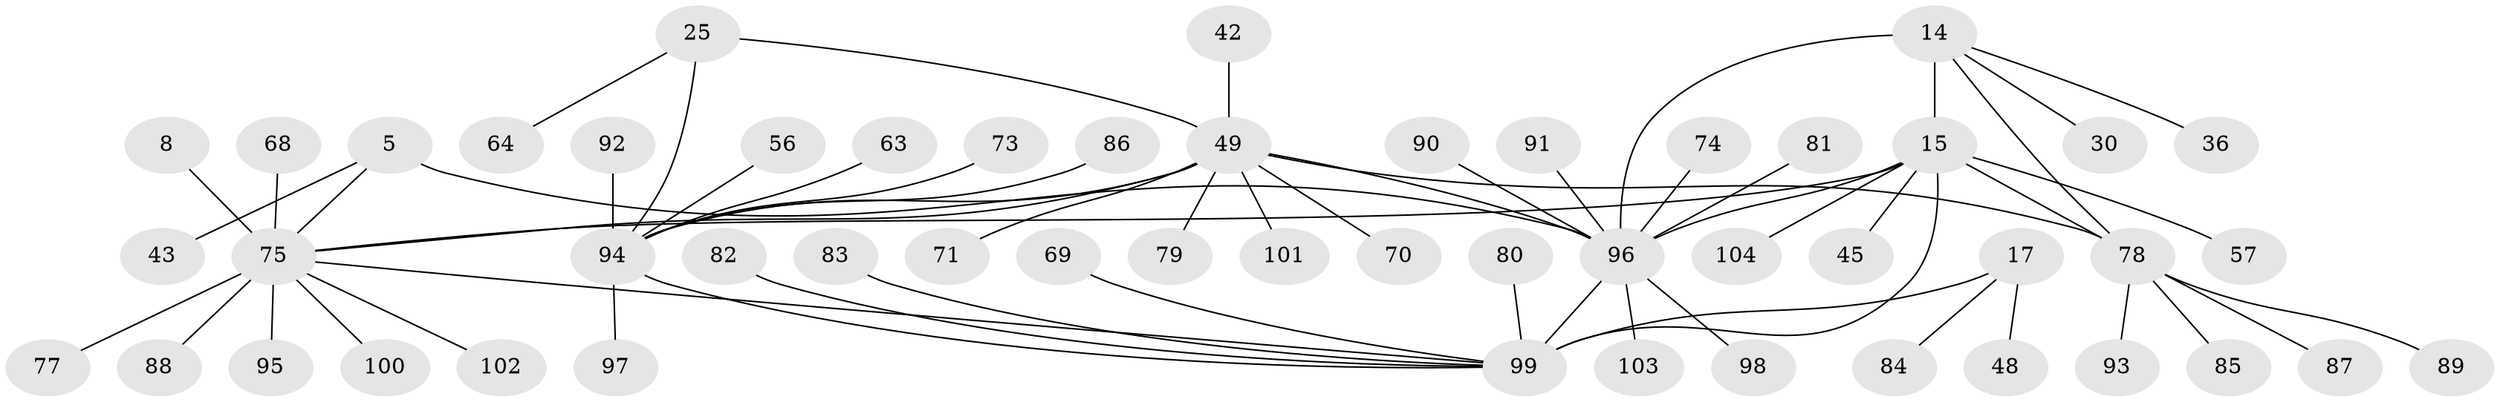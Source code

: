 // original degree distribution, {10: 0.038461538461538464, 6: 0.028846153846153848, 9: 0.028846153846153848, 4: 0.038461538461538464, 7: 0.028846153846153848, 16: 0.009615384615384616, 5: 0.038461538461538464, 8: 0.019230769230769232, 15: 0.009615384615384616, 1: 0.5769230769230769, 2: 0.15384615384615385, 3: 0.028846153846153848}
// Generated by graph-tools (version 1.1) at 2025/54/03/09/25 04:54:40]
// undirected, 52 vertices, 60 edges
graph export_dot {
graph [start="1"]
  node [color=gray90,style=filled];
  5 [super="+2"];
  8 [super="+6"];
  14 [super="+13"];
  15 [super="+11"];
  17 [super="+16"];
  25 [super="+22"];
  30;
  36;
  42;
  43;
  45;
  48;
  49 [super="+24"];
  56;
  57;
  63 [super="+61"];
  64;
  68;
  69 [super="+67"];
  70;
  71;
  73;
  74 [super="+29"];
  75 [super="+51+10+47+50+53"];
  77;
  78 [super="+72"];
  79;
  80;
  81;
  82;
  83;
  84;
  85;
  86 [super="+40"];
  87;
  88;
  89;
  90 [super="+32"];
  91;
  92;
  93;
  94 [super="+23+34+38"];
  95 [super="+65"];
  96 [super="+33+37+39+52+60"];
  97;
  98;
  99 [super="+76+66"];
  100 [super="+44"];
  101;
  102;
  103;
  104;
  5 -- 43;
  5 -- 75;
  5 -- 96 [weight=6];
  8 -- 75 [weight=6];
  14 -- 15 [weight=4];
  14 -- 36;
  14 -- 96;
  14 -- 30;
  14 -- 78 [weight=2];
  15 -- 57;
  15 -- 104;
  15 -- 45;
  15 -- 75;
  15 -- 96 [weight=2];
  15 -- 78 [weight=2];
  15 -- 99;
  17 -- 84;
  17 -- 48;
  17 -- 99 [weight=6];
  25 -- 64;
  25 -- 49 [weight=2];
  25 -- 94 [weight=4];
  42 -- 49;
  49 -- 94 [weight=3];
  49 -- 101;
  49 -- 70;
  49 -- 71;
  49 -- 75 [weight=2];
  49 -- 79;
  49 -- 96;
  49 -- 78 [weight=3];
  56 -- 94;
  63 -- 94;
  68 -- 75;
  69 -- 99;
  73 -- 94;
  74 -- 96;
  75 -- 100;
  75 -- 102;
  75 -- 77;
  75 -- 88;
  75 -- 95;
  75 -- 99;
  78 -- 85;
  78 -- 87;
  78 -- 89;
  78 -- 93;
  80 -- 99;
  81 -- 96;
  82 -- 99;
  83 -- 99;
  86 -- 94;
  90 -- 96;
  91 -- 96;
  92 -- 94;
  94 -- 97;
  94 -- 99;
  96 -- 98;
  96 -- 103;
  96 -- 99;
}
